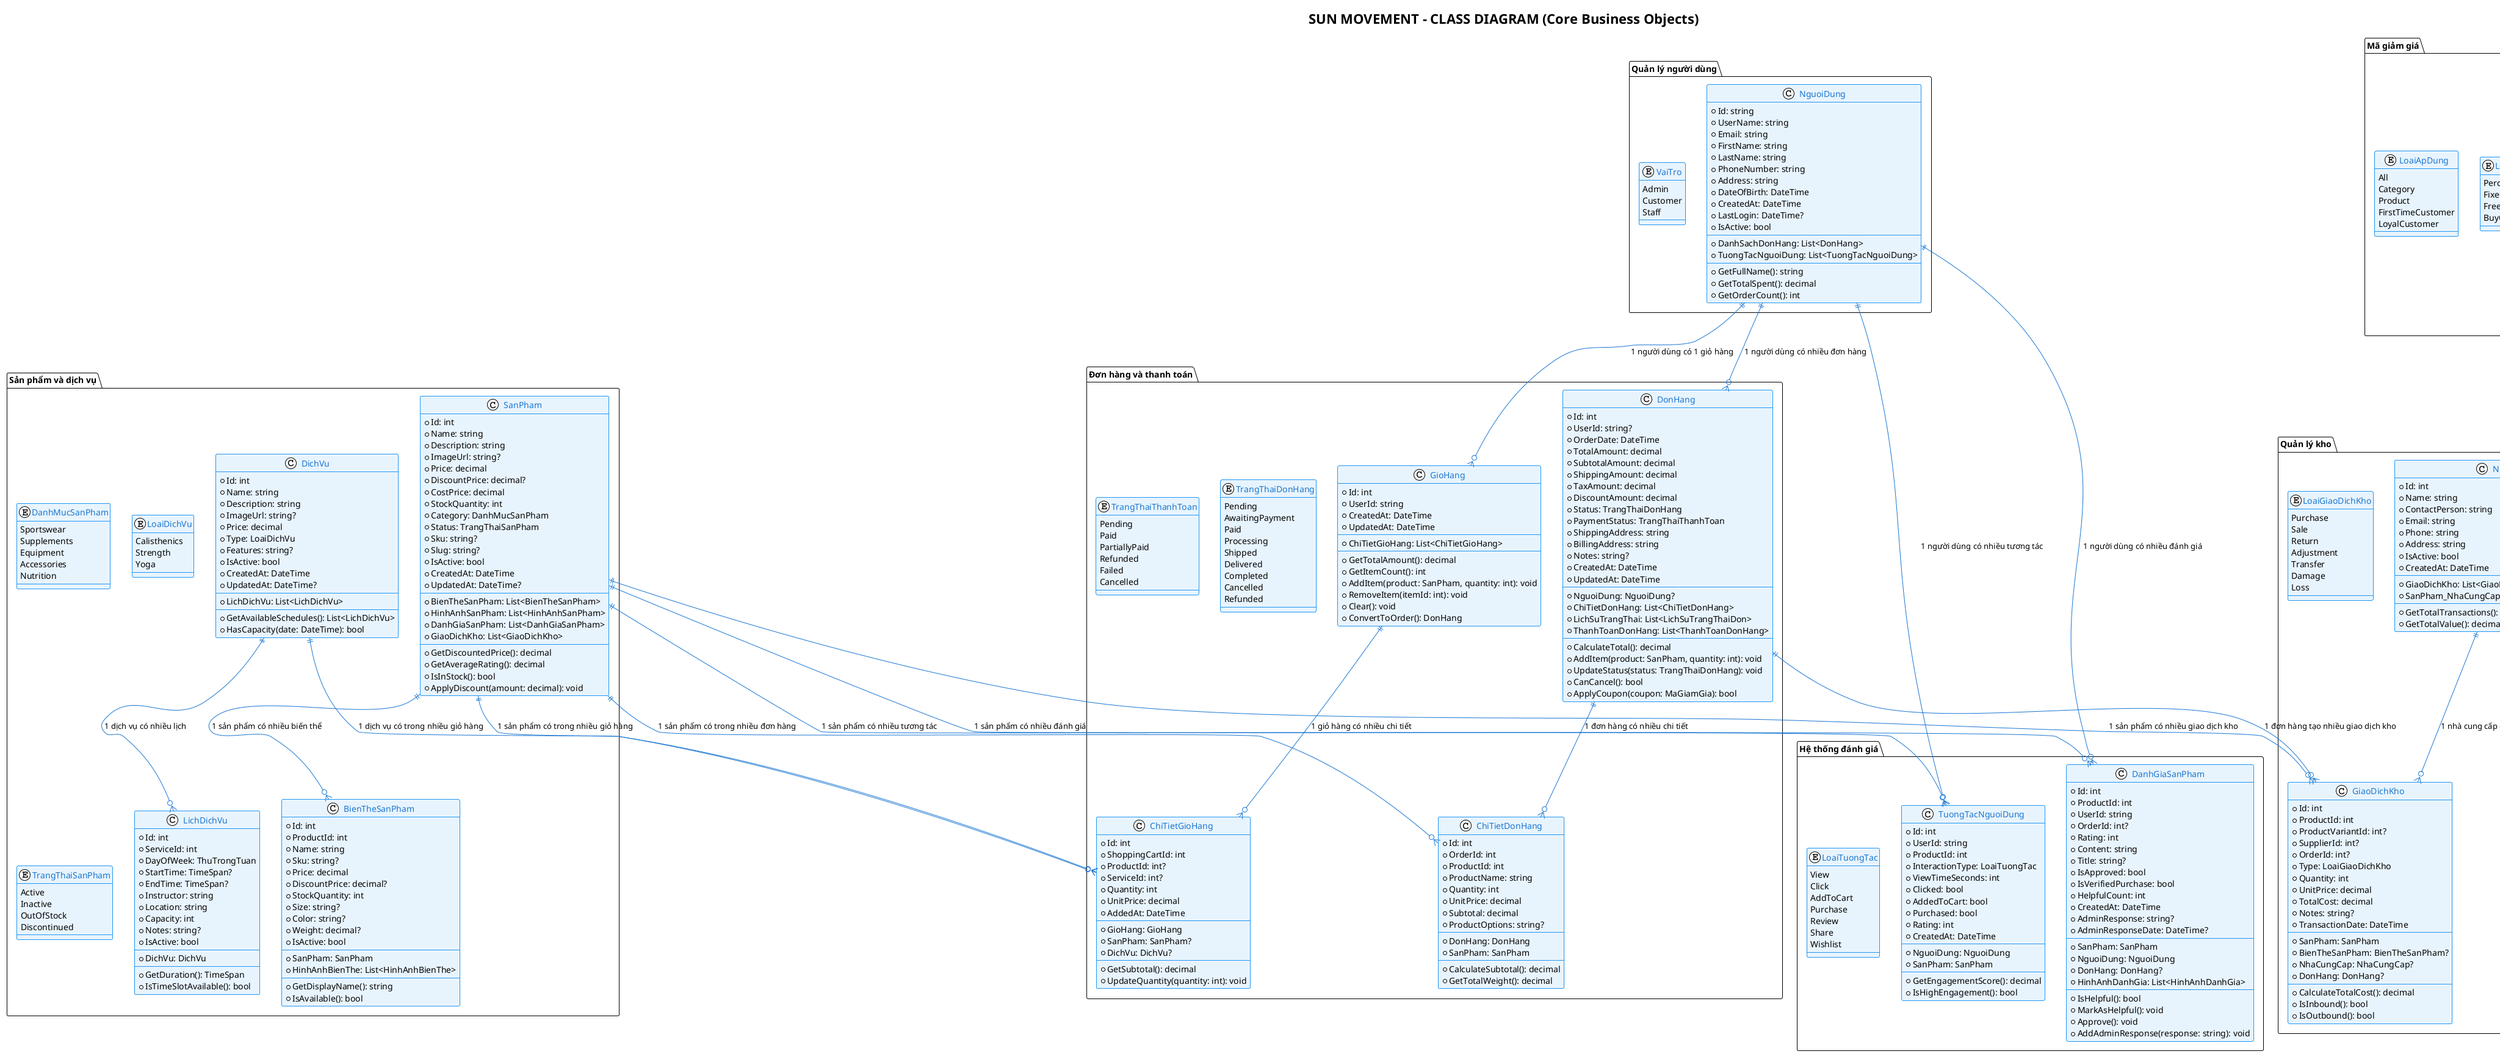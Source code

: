 @startuml SunMovement_Class_Diagram
!theme plain
skinparam backgroundColor #FFFFFF
skinparam class {
    BackgroundColor #E8F4FD
    BorderColor #2196F3
    FontColor #1976D2
    ArrowColor #1976D2
}

title "SUN MOVEMENT - CLASS DIAGRAM (Core Business Objects)"

package "Quản lý người dùng" {
    class NguoiDung {
        +Id: string
        +UserName: string
        +Email: string
        +FirstName: string
        +LastName: string
        +PhoneNumber: string
        +Address: string
        +DateOfBirth: DateTime
        +CreatedAt: DateTime
        +LastLogin: DateTime?
        +IsActive: bool
        --
        +DanhSachDonHang: List<DonHang>
        +TuongTacNguoiDung: List<TuongTacNguoiDung>
        --
        +GetFullName(): string
        +GetTotalSpent(): decimal
        +GetOrderCount(): int
    }
    
    enum VaiTro {
        Admin
        Customer
        Staff
    }
}

package "Sản phẩm và dịch vụ" {
    class SanPham {
        +Id: int
        +Name: string
        +Description: string
        +ImageUrl: string?
        +Price: decimal
        +DiscountPrice: decimal?
        +CostPrice: decimal
        +StockQuantity: int
        +Category: DanhMucSanPham
        +Status: TrangThaiSanPham
        +Sku: string?
        +Slug: string?
        +IsActive: bool
        +CreatedAt: DateTime
        +UpdatedAt: DateTime?
        --
        +BienTheSanPham: List<BienTheSanPham>
        +HinhAnhSanPham: List<HinhAnhSanPham>
        +DanhGiaSanPham: List<DanhGiaSanPham>
        +GiaoDichKho: List<GiaoDichKho>
        --
        +GetDiscountedPrice(): decimal
        +GetAverageRating(): decimal
        +IsInStock(): bool
        +ApplyDiscount(amount: decimal): void
    }
    
    class BienTheSanPham {
        +Id: int
        +ProductId: int
        +Name: string
        +Sku: string?
        +Price: decimal
        +DiscountPrice: decimal?
        +StockQuantity: int
        +Size: string?
        +Color: string?
        +Weight: decimal?
        +IsActive: bool
        --
        +SanPham: SanPham
        +HinhAnhBienThe: List<HinhAnhBienThe>
        --
        +GetDisplayName(): string
        +IsAvailable(): bool
    }
    
    class DichVu {
        +Id: int
        +Name: string
        +Description: string
        +ImageUrl: string?
        +Price: decimal
        +Type: LoaiDichVu
        +Features: string?
        +IsActive: bool
        +CreatedAt: DateTime
        +UpdatedAt: DateTime?
        --
        +LichDichVu: List<LichDichVu>
        --
        +GetAvailableSchedules(): List<LichDichVu>
        +HasCapacity(date: DateTime): bool
    }
    
    class LichDichVu {
        +Id: int
        +ServiceId: int
        +DayOfWeek: ThuTrongTuan
        +StartTime: TimeSpan?
        +EndTime: TimeSpan?
        +Instructor: string
        +Location: string
        +Capacity: int
        +Notes: string?
        +IsActive: bool
        --
        +DichVu: DichVu
        --
        +GetDuration(): TimeSpan
        +IsTimeSlotAvailable(): bool
    }
    
    enum DanhMucSanPham {
        Sportswear
        Supplements
        Equipment
        Accessories
        Nutrition
    }
    
    enum LoaiDichVu {
        Calisthenics
        Strength
        Yoga
    }
    
    enum TrangThaiSanPham {
        Active
        Inactive
        OutOfStock
        Discontinued
    }
}

package "Đơn hàng và thanh toán" {
    class DonHang {
        +Id: int
        +UserId: string?
        +OrderDate: DateTime
        +TotalAmount: decimal
        +SubtotalAmount: decimal
        +ShippingAmount: decimal
        +TaxAmount: decimal
        +DiscountAmount: decimal
        +Status: TrangThaiDonHang
        +PaymentStatus: TrangThaiThanhToan
        +ShippingAddress: string
        +BillingAddress: string
        +Notes: string?
        +CreatedAt: DateTime
        +UpdatedAt: DateTime
        --
        +NguoiDung: NguoiDung?
        +ChiTietDonHang: List<ChiTietDonHang>
        +LichSuTrangThai: List<LichSuTrangThaiDon>
        +ThanhToanDonHang: List<ThanhToanDonHang>
        --
        +CalculateTotal(): decimal
        +AddItem(product: SanPham, quantity: int): void
        +UpdateStatus(status: TrangThaiDonHang): void
        +CanCancel(): bool
        +ApplyCoupon(coupon: MaGiamGia): bool
    }
    
    class ChiTietDonHang {
        +Id: int
        +OrderId: int
        +ProductId: int
        +ProductName: string
        +Quantity: int
        +UnitPrice: decimal
        +Subtotal: decimal
        +ProductOptions: string?
        --
        +DonHang: DonHang
        +SanPham: SanPham
        --
        +CalculateSubtotal(): decimal
        +GetTotalWeight(): decimal
    }
    
    class GioHang {
        +Id: int
        +UserId: string
        +CreatedAt: DateTime
        +UpdatedAt: DateTime
        --
        +ChiTietGioHang: List<ChiTietGioHang>
        --
        +GetTotalAmount(): decimal
        +GetItemCount(): int
        +AddItem(product: SanPham, quantity: int): void
        +RemoveItem(itemId: int): void
        +Clear(): void
        +ConvertToOrder(): DonHang
    }
    
    class ChiTietGioHang {
        +Id: int
        +ShoppingCartId: int
        +ProductId: int?
        +ServiceId: int?
        +Quantity: int
        +UnitPrice: decimal
        +AddedAt: DateTime
        --
        +GioHang: GioHang
        +SanPham: SanPham?
        +DichVu: DichVu?
        --
        +GetSubtotal(): decimal
        +UpdateQuantity(quantity: int): void
    }
    
    enum TrangThaiDonHang {
        Pending
        AwaitingPayment
        Paid
        Processing
        Shipped
        Delivered
        Completed
        Cancelled
        Refunded
    }
    
    enum TrangThaiThanhToan {
        Pending
        Paid
        PartiallyPaid
        Refunded
        Failed
        Cancelled
    }
}

package "Quản lý kho" {
    class NhaCungCap {
        +Id: int
        +Name: string
        +ContactPerson: string
        +Email: string
        +Phone: string
        +Address: string
        +IsActive: bool
        +CreatedAt: DateTime
        --
        +GiaoDichKho: List<GiaoDichKho>
        +SanPham_NhaCungCap: List<SanPham_NhaCungCap>
        --
        +GetTotalTransactions(): int
        +GetTotalValue(): decimal
    }
    
    class GiaoDichKho {
        +Id: int
        +ProductId: int
        +ProductVariantId: int?
        +SupplierId: int?
        +OrderId: int?
        +Type: LoaiGiaoDichKho
        +Quantity: int
        +UnitPrice: decimal
        +TotalCost: decimal
        +Notes: string?
        +TransactionDate: DateTime
        --
        +SanPham: SanPham
        +BienTheSanPham: BienTheSanPham?
        +NhaCungCap: NhaCungCap?
        +DonHang: DonHang?
        --
        +CalculateTotalCost(): decimal
        +IsInbound(): bool
        +IsOutbound(): bool
    }
    
    enum LoaiGiaoDichKho {
        Purchase
        Sale
        Return
        Adjustment
        Transfer
        Damage
        Loss
    }
}

package "Mã giảm giá" {
    class MaGiamGia {
        +Id: int
        +Code: string
        +Type: LoaiMaGiamGia
        +Value: decimal
        +ApplicationType: LoaiApDung
        +MinimumOrderAmount: decimal?
        +MaximumDiscountAmount: decimal?
        +UsageLimit: int?
        +UsedCount: int
        +StartDate: DateTime
        +EndDate: DateTime
        +IsActive: bool
        +CreatedAt: DateTime
        --
        +LichSuSuDung: List<LichSuSuDungMa>
        +SanPham_MaGiamGia: List<SanPham_MaGiamGia>
        +DanhMuc_MaGiamGia: List<DanhMuc_MaGiamGia>
        --
        +IsValid(): bool
        +CanUse(orderAmount: decimal): bool
        +CalculateDiscount(orderAmount: decimal): decimal
        +GetRemainingUsage(): int
    }
    
    enum LoaiMaGiamGia {
        Percentage
        FixedAmount
        FreeShipping
        BuyOneGetOne
    }
    
    enum LoaiApDung {
        All
        Category
        Product
        FirstTimeCustomer
        LoyalCustomer
    }
}

package "Hệ thống đánh giá" {
    class DanhGiaSanPham {
        +Id: int
        +ProductId: int
        +UserId: string
        +OrderId: int?
        +Rating: int
        +Content: string
        +Title: string?
        +IsApproved: bool
        +IsVerifiedPurchase: bool
        +HelpfulCount: int
        +CreatedAt: DateTime
        +AdminResponse: string?
        +AdminResponseDate: DateTime?
        --
        +SanPham: SanPham
        +NguoiDung: NguoiDung
        +DonHang: DonHang?
        +HinhAnhDanhGia: List<HinhAnhDanhGia>
        --
        +IsHelpful(): bool
        +MarkAsHelpful(): void
        +Approve(): void
        +AddAdminResponse(response: string): void
    }
    
    class TuongTacNguoiDung {
        +Id: int
        +UserId: string
        +ProductId: int
        +InteractionType: LoaiTuongTac
        +ViewTimeSeconds: int
        +Clicked: bool
        +AddedToCart: bool
        +Purchased: bool
        +Rating: int
        +CreatedAt: DateTime
        --
        +NguoiDung: NguoiDung
        +SanPham: SanPham
        --
        +GetEngagementScore(): decimal
        +IsHighEngagement(): bool
    }
    
    enum LoaiTuongTac {
        View
        Click
        AddToCart
        Purchase
        Review
        Share
        Wishlist
    }
}

package "Hỗ trợ khách hàng" {
    class TinNhanLienHe {
        +Id: int
        +Name: string
        +Email: string
        +Subject: string
        +Message: string
        +IsRead: bool
        +CreatedAt: DateTime
        +ReadAt: DateTime?
        +Response: string?
        +RespondedAt: DateTime?
        --
        +MarkAsRead(): void
        +AddResponse(response: string): void
        +GetResponseTime(): TimeSpan?
    }
}

' ========== RELATIONSHIPS ==========

' Người dùng
NguoiDung ||--o{ DonHang : "1 người dùng có nhiều đơn hàng"
NguoiDung ||--o{ GioHang : "1 người dùng có 1 giỏ hàng"
NguoiDung ||--o{ DanhGiaSanPham : "1 người dùng có nhiều đánh giá"
NguoiDung ||--o{ TuongTacNguoiDung : "1 người dùng có nhiều tương tác"

' Sản phẩm
SanPham ||--o{ BienTheSanPham : "1 sản phẩm có nhiều biến thể"
SanPham ||--o{ ChiTietDonHang : "1 sản phẩm có trong nhiều đơn hàng"
SanPham ||--o{ ChiTietGioHang : "1 sản phẩm có trong nhiều giỏ hàng"
SanPham ||--o{ DanhGiaSanPham : "1 sản phẩm có nhiều đánh giá"
SanPham ||--o{ GiaoDichKho : "1 sản phẩm có nhiều giao dịch kho"
SanPham ||--o{ TuongTacNguoiDung : "1 sản phẩm có nhiều tương tác"

' Dịch vụ
DichVu ||--o{ LichDichVu : "1 dịch vụ có nhiều lịch"
DichVu ||--o{ ChiTietGioHang : "1 dịch vụ có trong nhiều giỏ hàng"

' Đơn hàng
DonHang ||--o{ ChiTietDonHang : "1 đơn hàng có nhiều chi tiết"
DonHang ||--o{ GiaoDichKho : "1 đơn hàng tạo nhiều giao dịch kho"

' Giỏ hàng
GioHang ||--o{ ChiTietGioHang : "1 giỏ hàng có nhiều chi tiết"

' Quản lý kho
NhaCungCap ||--o{ GiaoDichKho : "1 nhà cung cấp có nhiều giao dịch"

' Mã giảm giá
MaGiamGia ||--o{ LichSuSuDungMa : "1 mã có nhiều lần sử dụng"

@enduml
